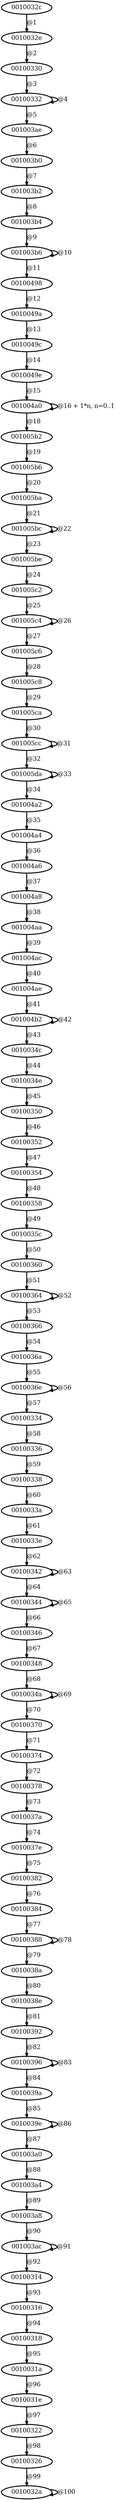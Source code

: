 digraph G {
        node [style=rounded, penwidth=3, fontsize=20, shape=oval];
        "0010032c" -> "0010032e" [label="@1", color=black,arrowsize=1,style=bold,penwidth=3,fontsize=20];
"0010032e" -> "00100330" [label="@2", color=black,arrowsize=1,style=bold,penwidth=3,fontsize=20];
"00100330" -> "00100332" [label="@3", color=black,arrowsize=1,style=bold,penwidth=3,fontsize=20];
"00100332" -> "00100332" [label="@4", color=black,arrowsize=1,style=bold,penwidth=3,fontsize=20];
"00100332" -> "001003ae" [label="@5", color=black,arrowsize=1,style=bold,penwidth=3,fontsize=20];
"001003ae" -> "001003b0" [label="@6", color=black,arrowsize=1,style=bold,penwidth=3,fontsize=20];
"001003b0" -> "001003b2" [label="@7", color=black,arrowsize=1,style=bold,penwidth=3,fontsize=20];
"001003b2" -> "001003b4" [label="@8", color=black,arrowsize=1,style=bold,penwidth=3,fontsize=20];
"001003b4" -> "001003b6" [label="@9", color=black,arrowsize=1,style=bold,penwidth=3,fontsize=20];
"001003b6" -> "001003b6" [label="@10", color=black,arrowsize=1,style=bold,penwidth=3,fontsize=20];
"001003b6" -> "00100498" [label="@11", color=black,arrowsize=1,style=bold,penwidth=3,fontsize=20];
"00100498" -> "0010049a" [label="@12", color=black,arrowsize=1,style=bold,penwidth=3,fontsize=20];
"0010049a" -> "0010049c" [label="@13", color=black,arrowsize=1,style=bold,penwidth=3,fontsize=20];
"0010049c" -> "0010049e" [label="@14", color=black,arrowsize=1,style=bold,penwidth=3,fontsize=20];
"0010049e" -> "001004a0" [label="@15", color=black,arrowsize=1,style=bold,penwidth=3,fontsize=20];
"001004a0" -> "001004a0" [label="@16 + 1*n, n=0..1", color=black,arrowsize=1,style=bold,penwidth=3,fontsize=20];
"001004a0" -> "001005b2" [label="@18", color=black,arrowsize=1,style=bold,penwidth=3,fontsize=20];
"001005b2" -> "001005b6" [label="@19", color=black,arrowsize=1,style=bold,penwidth=3,fontsize=20];
"001005b6" -> "001005ba" [label="@20", color=black,arrowsize=1,style=bold,penwidth=3,fontsize=20];
"001005ba" -> "001005bc" [label="@21", color=black,arrowsize=1,style=bold,penwidth=3,fontsize=20];
"001005bc" -> "001005bc" [label="@22", color=black,arrowsize=1,style=bold,penwidth=3,fontsize=20];
"001005bc" -> "001005be" [label="@23", color=black,arrowsize=1,style=bold,penwidth=3,fontsize=20];
"001005be" -> "001005c2" [label="@24", color=black,arrowsize=1,style=bold,penwidth=3,fontsize=20];
"001005c2" -> "001005c4" [label="@25", color=black,arrowsize=1,style=bold,penwidth=3,fontsize=20];
"001005c4" -> "001005c4" [label="@26", color=black,arrowsize=1,style=bold,penwidth=3,fontsize=20];
"001005c4" -> "001005c6" [label="@27", color=black,arrowsize=1,style=bold,penwidth=3,fontsize=20];
"001005c6" -> "001005c8" [label="@28", color=black,arrowsize=1,style=bold,penwidth=3,fontsize=20];
"001005c8" -> "001005ca" [label="@29", color=black,arrowsize=1,style=bold,penwidth=3,fontsize=20];
"001005ca" -> "001005cc" [label="@30", color=black,arrowsize=1,style=bold,penwidth=3,fontsize=20];
"001005cc" -> "001005cc" [label="@31", color=black,arrowsize=1,style=bold,penwidth=3,fontsize=20];
"001005cc" -> "001005da" [label="@32", color=black,arrowsize=1,style=bold,penwidth=3,fontsize=20];
"001005da" -> "001005da" [label="@33", color=black,arrowsize=1,style=bold,penwidth=3,fontsize=20];
"001005da" -> "001004a2" [label="@34", color=black,arrowsize=1,style=bold,penwidth=3,fontsize=20];
"001004a2" -> "001004a4" [label="@35", color=black,arrowsize=1,style=bold,penwidth=3,fontsize=20];
"001004a4" -> "001004a6" [label="@36", color=black,arrowsize=1,style=bold,penwidth=3,fontsize=20];
"001004a6" -> "001004a8" [label="@37", color=black,arrowsize=1,style=bold,penwidth=3,fontsize=20];
"001004a8" -> "001004aa" [label="@38", color=black,arrowsize=1,style=bold,penwidth=3,fontsize=20];
"001004aa" -> "001004ac" [label="@39", color=black,arrowsize=1,style=bold,penwidth=3,fontsize=20];
"001004ac" -> "001004ae" [label="@40", color=black,arrowsize=1,style=bold,penwidth=3,fontsize=20];
"001004ae" -> "001004b2" [label="@41", color=black,arrowsize=1,style=bold,penwidth=3,fontsize=20];
"001004b2" -> "001004b2" [label="@42", color=black,arrowsize=1,style=bold,penwidth=3,fontsize=20];
"001004b2" -> "0010034c" [label="@43", color=black,arrowsize=1,style=bold,penwidth=3,fontsize=20];
"0010034c" -> "0010034e" [label="@44", color=black,arrowsize=1,style=bold,penwidth=3,fontsize=20];
"0010034e" -> "00100350" [label="@45", color=black,arrowsize=1,style=bold,penwidth=3,fontsize=20];
"00100350" -> "00100352" [label="@46", color=black,arrowsize=1,style=bold,penwidth=3,fontsize=20];
"00100352" -> "00100354" [label="@47", color=black,arrowsize=1,style=bold,penwidth=3,fontsize=20];
"00100354" -> "00100358" [label="@48", color=black,arrowsize=1,style=bold,penwidth=3,fontsize=20];
"00100358" -> "0010035c" [label="@49", color=black,arrowsize=1,style=bold,penwidth=3,fontsize=20];
"0010035c" -> "00100360" [label="@50", color=black,arrowsize=1,style=bold,penwidth=3,fontsize=20];
"00100360" -> "00100364" [label="@51", color=black,arrowsize=1,style=bold,penwidth=3,fontsize=20];
"00100364" -> "00100364" [label="@52", color=black,arrowsize=1,style=bold,penwidth=3,fontsize=20];
"00100364" -> "00100366" [label="@53", color=black,arrowsize=1,style=bold,penwidth=3,fontsize=20];
"00100366" -> "0010036a" [label="@54", color=black,arrowsize=1,style=bold,penwidth=3,fontsize=20];
"0010036a" -> "0010036e" [label="@55", color=black,arrowsize=1,style=bold,penwidth=3,fontsize=20];
"0010036e" -> "0010036e" [label="@56", color=black,arrowsize=1,style=bold,penwidth=3,fontsize=20];
"0010036e" -> "00100334" [label="@57", color=black,arrowsize=1,style=bold,penwidth=3,fontsize=20];
"00100334" -> "00100336" [label="@58", color=black,arrowsize=1,style=bold,penwidth=3,fontsize=20];
"00100336" -> "00100338" [label="@59", color=black,arrowsize=1,style=bold,penwidth=3,fontsize=20];
"00100338" -> "0010033a" [label="@60", color=black,arrowsize=1,style=bold,penwidth=3,fontsize=20];
"0010033a" -> "0010033e" [label="@61", color=black,arrowsize=1,style=bold,penwidth=3,fontsize=20];
"0010033e" -> "00100342" [label="@62", color=black,arrowsize=1,style=bold,penwidth=3,fontsize=20];
"00100342" -> "00100342" [label="@63", color=black,arrowsize=1,style=bold,penwidth=3,fontsize=20];
"00100342" -> "00100344" [label="@64", color=black,arrowsize=1,style=bold,penwidth=3,fontsize=20];
"00100344" -> "00100344" [label="@65", color=black,arrowsize=1,style=bold,penwidth=3,fontsize=20];
"00100344" -> "00100346" [label="@66", color=black,arrowsize=1,style=bold,penwidth=3,fontsize=20];
"00100346" -> "00100348" [label="@67", color=black,arrowsize=1,style=bold,penwidth=3,fontsize=20];
"00100348" -> "0010034a" [label="@68", color=black,arrowsize=1,style=bold,penwidth=3,fontsize=20];
"0010034a" -> "0010034a" [label="@69", color=black,arrowsize=1,style=bold,penwidth=3,fontsize=20];
"0010034a" -> "00100370" [label="@70", color=black,arrowsize=1,style=bold,penwidth=3,fontsize=20];
"00100370" -> "00100374" [label="@71", color=black,arrowsize=1,style=bold,penwidth=3,fontsize=20];
"00100374" -> "00100378" [label="@72", color=black,arrowsize=1,style=bold,penwidth=3,fontsize=20];
"00100378" -> "0010037a" [label="@73", color=black,arrowsize=1,style=bold,penwidth=3,fontsize=20];
"0010037a" -> "0010037e" [label="@74", color=black,arrowsize=1,style=bold,penwidth=3,fontsize=20];
"0010037e" -> "00100382" [label="@75", color=black,arrowsize=1,style=bold,penwidth=3,fontsize=20];
"00100382" -> "00100384" [label="@76", color=black,arrowsize=1,style=bold,penwidth=3,fontsize=20];
"00100384" -> "00100388" [label="@77", color=black,arrowsize=1,style=bold,penwidth=3,fontsize=20];
"00100388" -> "00100388" [label="@78", color=black,arrowsize=1,style=bold,penwidth=3,fontsize=20];
"00100388" -> "0010038a" [label="@79", color=black,arrowsize=1,style=bold,penwidth=3,fontsize=20];
"0010038a" -> "0010038e" [label="@80", color=black,arrowsize=1,style=bold,penwidth=3,fontsize=20];
"0010038e" -> "00100392" [label="@81", color=black,arrowsize=1,style=bold,penwidth=3,fontsize=20];
"00100392" -> "00100396" [label="@82", color=black,arrowsize=1,style=bold,penwidth=3,fontsize=20];
"00100396" -> "00100396" [label="@83", color=black,arrowsize=1,style=bold,penwidth=3,fontsize=20];
"00100396" -> "0010039a" [label="@84", color=black,arrowsize=1,style=bold,penwidth=3,fontsize=20];
"0010039a" -> "0010039e" [label="@85", color=black,arrowsize=1,style=bold,penwidth=3,fontsize=20];
"0010039e" -> "0010039e" [label="@86", color=black,arrowsize=1,style=bold,penwidth=3,fontsize=20];
"0010039e" -> "001003a0" [label="@87", color=black,arrowsize=1,style=bold,penwidth=3,fontsize=20];
"001003a0" -> "001003a4" [label="@88", color=black,arrowsize=1,style=bold,penwidth=3,fontsize=20];
"001003a4" -> "001003a8" [label="@89", color=black,arrowsize=1,style=bold,penwidth=3,fontsize=20];
"001003a8" -> "001003ac" [label="@90", color=black,arrowsize=1,style=bold,penwidth=3,fontsize=20];
"001003ac" -> "001003ac" [label="@91", color=black,arrowsize=1,style=bold,penwidth=3,fontsize=20];
"001003ac" -> "00100314" [label="@92", color=black,arrowsize=1,style=bold,penwidth=3,fontsize=20];
"00100314" -> "00100316" [label="@93", color=black,arrowsize=1,style=bold,penwidth=3,fontsize=20];
"00100316" -> "00100318" [label="@94", color=black,arrowsize=1,style=bold,penwidth=3,fontsize=20];
"00100318" -> "0010031a" [label="@95", color=black,arrowsize=1,style=bold,penwidth=3,fontsize=20];
"0010031a" -> "0010031e" [label="@96", color=black,arrowsize=1,style=bold,penwidth=3,fontsize=20];
"0010031e" -> "00100322" [label="@97", color=black,arrowsize=1,style=bold,penwidth=3,fontsize=20];
"00100322" -> "00100326" [label="@98", color=black,arrowsize=1,style=bold,penwidth=3,fontsize=20];
"00100326" -> "0010032a" [label="@99", color=black,arrowsize=1,style=bold,penwidth=3,fontsize=20];
"0010032a" -> "0010032a" [label="@100", color=black,arrowsize=1,style=bold,penwidth=3,fontsize=20];
}
